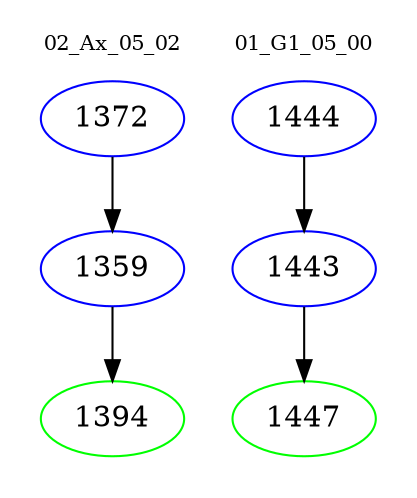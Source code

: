 digraph{
subgraph cluster_0 {
color = white
label = "02_Ax_05_02";
fontsize=10;
T0_1372 [label="1372", color="blue"]
T0_1372 -> T0_1359 [color="black"]
T0_1359 [label="1359", color="blue"]
T0_1359 -> T0_1394 [color="black"]
T0_1394 [label="1394", color="green"]
}
subgraph cluster_1 {
color = white
label = "01_G1_05_00";
fontsize=10;
T1_1444 [label="1444", color="blue"]
T1_1444 -> T1_1443 [color="black"]
T1_1443 [label="1443", color="blue"]
T1_1443 -> T1_1447 [color="black"]
T1_1447 [label="1447", color="green"]
}
}
